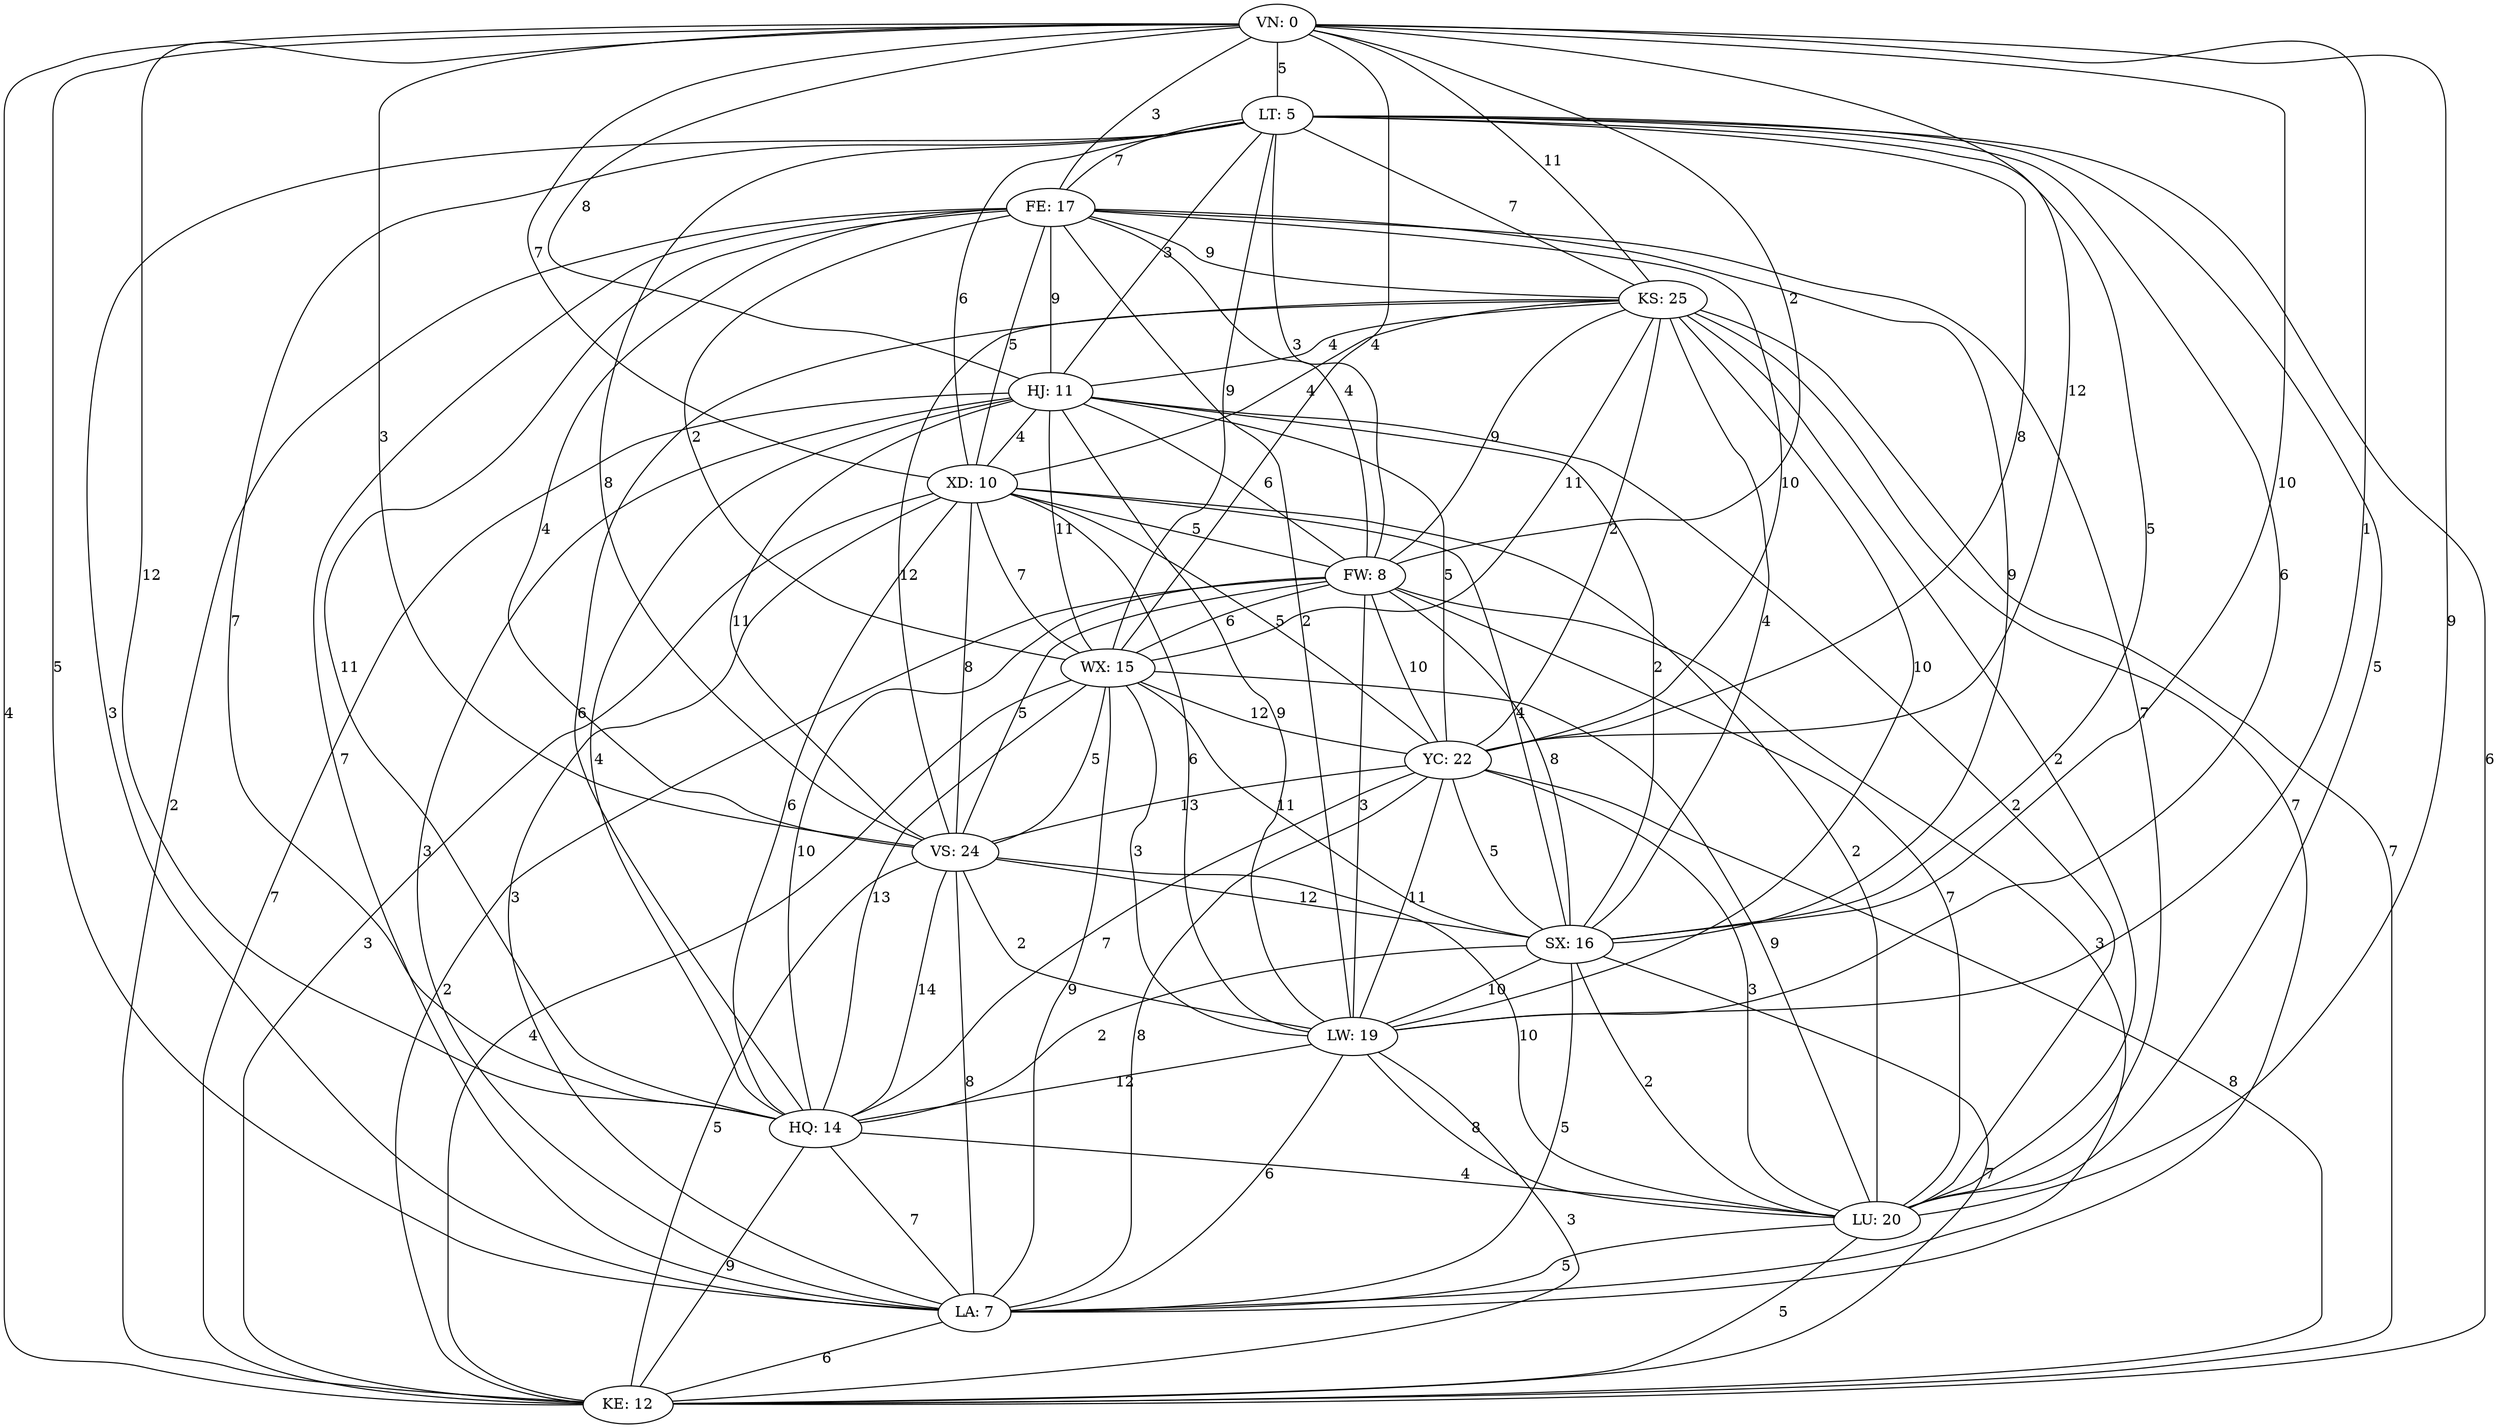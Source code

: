 strict graph {
VN
LT
FE
KS
HJ
XD
FW
WX
YC
VS
SX
LW
HQ
LU
LA
KE
subgraph completed {
  VN[label="VN: 0"]
  VN -- LW [label="1"]
  VN -- FW [label="2"]
  VN -- LT [label="5"]
  VN -- FE [label="3"]
  VN -- KS [label="11"]
  VN -- HJ [label="8"]
  VN -- XD [label="7"]
  VN -- WX [label="4"]
  VN -- YC [label="12"]
  VN -- VS [label="3"]
  VN -- SX [label="10"]
  VN -- HQ [label="12"]
  VN -- LU [label="9"]
  VN -- LA [label="5"]
  VN -- KE [label="4"]
  LT[label="LT: 5"]
  LT -- FW [label="3"]
  LT -- HJ [label="3"]
  LT -- KE [label="6"]
  LT -- XD [label="6"]
  LT -- LA [label="3"]
  LT -- VN [label="5"]
  LT -- FE [label="7"]
  LT -- KS [label="7"]
  LT -- WX [label="9"]
  LT -- YC [label="8"]
  LT -- VS [label="8"]
  LT -- SX [label="5"]
  LT -- LW [label="6"]
  LT -- HQ [label="7"]
  LT -- LU [label="5"]
  FE[label="FE: 17"]
  FE -- WX [label="2"]
  FE -- KE [label="2"]
  FE -- LW [label="2"]
  FE -- VN [label="3"]
  FE -- LT [label="7"]
  FE -- KS [label="9"]
  FE -- HJ [label="9"]
  FE -- XD [label="5"]
  FE -- FW [label="4"]
  FE -- YC [label="10"]
  FE -- VS [label="4"]
  FE -- SX [label="9"]
  FE -- HQ [label="11"]
  FE -- LU [label="7"]
  FE -- LA [label="7"]
  KS[label="KS: 25"]
  KS -- LU [label="2"]
  KS -- YC [label="2"]
  KS -- VN [label="11"]
  KS -- LT [label="7"]
  KS -- FE [label="9"]
  KS -- HJ [label="4"]
  KS -- XD [label="4"]
  KS -- FW [label="9"]
  KS -- WX [label="11"]
  KS -- VS [label="12"]
  KS -- SX [label="4"]
  KS -- LW [label="10"]
  KS -- HQ [label="6"]
  KS -- LA [label="7"]
  KS -- KE [label="7"]
  HJ[label="HJ: 11"]
  HJ -- LU [label="2"]
  HJ -- SX [label="2"]
  HJ -- LT [label="3"]
  HJ -- LA [label="3"]
  HJ -- VN [label="8"]
  HJ -- FE [label="9"]
  HJ -- KS [label="4"]
  HJ -- XD [label="4"]
  HJ -- FW [label="6"]
  HJ -- WX [label="11"]
  HJ -- YC [label="5"]
  HJ -- VS [label="11"]
  HJ -- LW [label="9"]
  HJ -- HQ [label="4"]
  HJ -- KE [label="7"]
  XD[label="XD: 10"]
  XD -- LU [label="2"]
  XD -- KE [label="3"]
  XD -- LT [label="6"]
  XD -- LA [label="3"]
  XD -- FW [label="5"]
  XD -- VN [label="7"]
  XD -- FE [label="5"]
  XD -- KS [label="4"]
  XD -- HJ [label="4"]
  XD -- WX [label="7"]
  XD -- YC [label="5"]
  XD -- VS [label="8"]
  XD -- SX [label="4"]
  XD -- LW [label="6"]
  XD -- HQ [label="6"]
  FW[label="FW: 8"]
  FW -- KE [label="2"]
  FW -- LT [label="3"]
  FW -- LA [label="3"]
  FW -- VN [label="2"]
  FW -- XD [label="5"]
  FW -- FE [label="4"]
  FW -- KS [label="9"]
  FW -- HJ [label="6"]
  FW -- WX [label="6"]
  FW -- YC [label="10"]
  FW -- VS [label="5"]
  FW -- SX [label="8"]
  FW -- LW [label="3"]
  FW -- HQ [label="10"]
  FW -- LU [label="7"]
  WX[label="WX: 15"]
  WX -- FE [label="2"]
  WX -- LW [label="3"]
  WX -- VN [label="4"]
  WX -- LT [label="9"]
  WX -- KS [label="11"]
  WX -- HJ [label="11"]
  WX -- XD [label="7"]
  WX -- FW [label="6"]
  WX -- YC [label="12"]
  WX -- VS [label="5"]
  WX -- SX [label="11"]
  WX -- HQ [label="13"]
  WX -- LU [label="9"]
  WX -- LA [label="9"]
  WX -- KE [label="4"]
  YC[label="YC: 22"]
  YC -- LU [label="3"]
  YC -- KS [label="2"]
  YC -- VN [label="12"]
  YC -- LT [label="8"]
  YC -- FE [label="10"]
  YC -- HJ [label="5"]
  YC -- XD [label="5"]
  YC -- FW [label="10"]
  YC -- WX [label="12"]
  YC -- VS [label="13"]
  YC -- SX [label="5"]
  YC -- LW [label="11"]
  YC -- HQ [label="7"]
  YC -- LA [label="8"]
  YC -- KE [label="8"]
  VS[label="VS: 24"]
  VS -- LW [label="2"]
  VS -- VN [label="3"]
  VS -- LT [label="8"]
  VS -- FE [label="4"]
  VS -- KS [label="12"]
  VS -- HJ [label="11"]
  VS -- XD [label="8"]
  VS -- FW [label="5"]
  VS -- WX [label="5"]
  VS -- YC [label="13"]
  VS -- SX [label="12"]
  VS -- HQ [label="14"]
  VS -- LU [label="10"]
  VS -- LA [label="8"]
  VS -- KE [label="5"]
  SX[label="SX: 16"]
  SX -- LU [label="2"]
  SX -- HJ [label="2"]
  SX -- HQ [label="2"]
  SX -- VN [label="10"]
  SX -- LT [label="5"]
  SX -- FE [label="9"]
  SX -- KS [label="4"]
  SX -- XD [label="4"]
  SX -- FW [label="8"]
  SX -- WX [label="11"]
  SX -- YC [label="5"]
  SX -- VS [label="12"]
  SX -- LW [label="10"]
  SX -- LA [label="5"]
  SX -- KE [label="7"]
  LW[label="LW: 19"]
  LW -- VN [label="1"]
  LW -- WX [label="3"]
  LW -- FE [label="2"]
  LW -- KE [label="3"]
  LW -- VS [label="2"]
  LW -- LT [label="6"]
  LW -- KS [label="10"]
  LW -- HJ [label="9"]
  LW -- XD [label="6"]
  LW -- FW [label="3"]
  LW -- YC [label="11"]
  LW -- SX [label="10"]
  LW -- HQ [label="12"]
  LW -- LU [label="8"]
  LW -- LA [label="6"]
  HQ[label="HQ: 14"]
  HQ -- SX [label="2"]
  HQ -- VN [label="12"]
  HQ -- LT [label="7"]
  HQ -- FE [label="11"]
  HQ -- KS [label="6"]
  HQ -- HJ [label="4"]
  HQ -- XD [label="6"]
  HQ -- FW [label="10"]
  HQ -- WX [label="13"]
  HQ -- YC [label="7"]
  HQ -- VS [label="14"]
  HQ -- LW [label="12"]
  HQ -- LU [label="4"]
  HQ -- LA [label="7"]
  HQ -- KE [label="9"]
  LU[label="LU: 20"]
  LU -- SX [label="2"]
  LU -- XD [label="2"]
  LU -- HJ [label="2"]
  LU -- YC [label="3"]
  LU -- KS [label="2"]
  LU -- VN [label="9"]
  LU -- LT [label="5"]
  LU -- FE [label="7"]
  LU -- FW [label="7"]
  LU -- WX [label="9"]
  LU -- VS [label="10"]
  LU -- LW [label="8"]
  LU -- HQ [label="4"]
  LU -- LA [label="5"]
  LU -- KE [label="5"]
  LA[label="LA: 7"]
  LA -- HJ [label="3"]
  LA -- FW [label="3"]
  LA -- XD [label="3"]
  LA -- LT [label="3"]
  LA -- KE [label="6"]
  LA -- VN [label="5"]
  LA -- FE [label="7"]
  LA -- KS [label="7"]
  LA -- WX [label="9"]
  LA -- YC [label="8"]
  LA -- VS [label="8"]
  LA -- SX [label="5"]
  LA -- LW [label="6"]
  LA -- HQ [label="7"]
  LA -- LU [label="5"]
  KE[label="KE: 12"]
  KE -- FW [label="2"]
  KE -- FE [label="2"]
  KE -- LW [label="3"]
  KE -- LT [label="6"]
  KE -- XD [label="3"]
  KE -- LA [label="6"]
  KE -- VN [label="4"]
  KE -- KS [label="7"]
  KE -- HJ [label="7"]
  KE -- WX [label="4"]
  KE -- YC [label="8"]
  KE -- VS [label="5"]
  KE -- SX [label="7"]
  KE -- HQ [label="9"]
  KE -- LU [label="5"]
}
}
